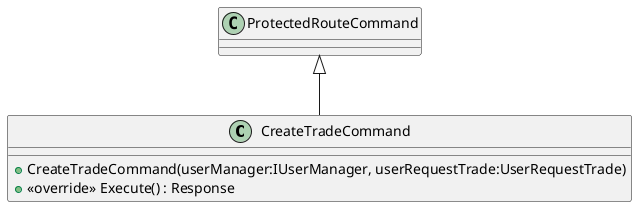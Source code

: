 @startuml
class CreateTradeCommand {
    + CreateTradeCommand(userManager:IUserManager, userRequestTrade:UserRequestTrade)
    + <<override>> Execute() : Response
}
ProtectedRouteCommand <|-- CreateTradeCommand
@enduml
